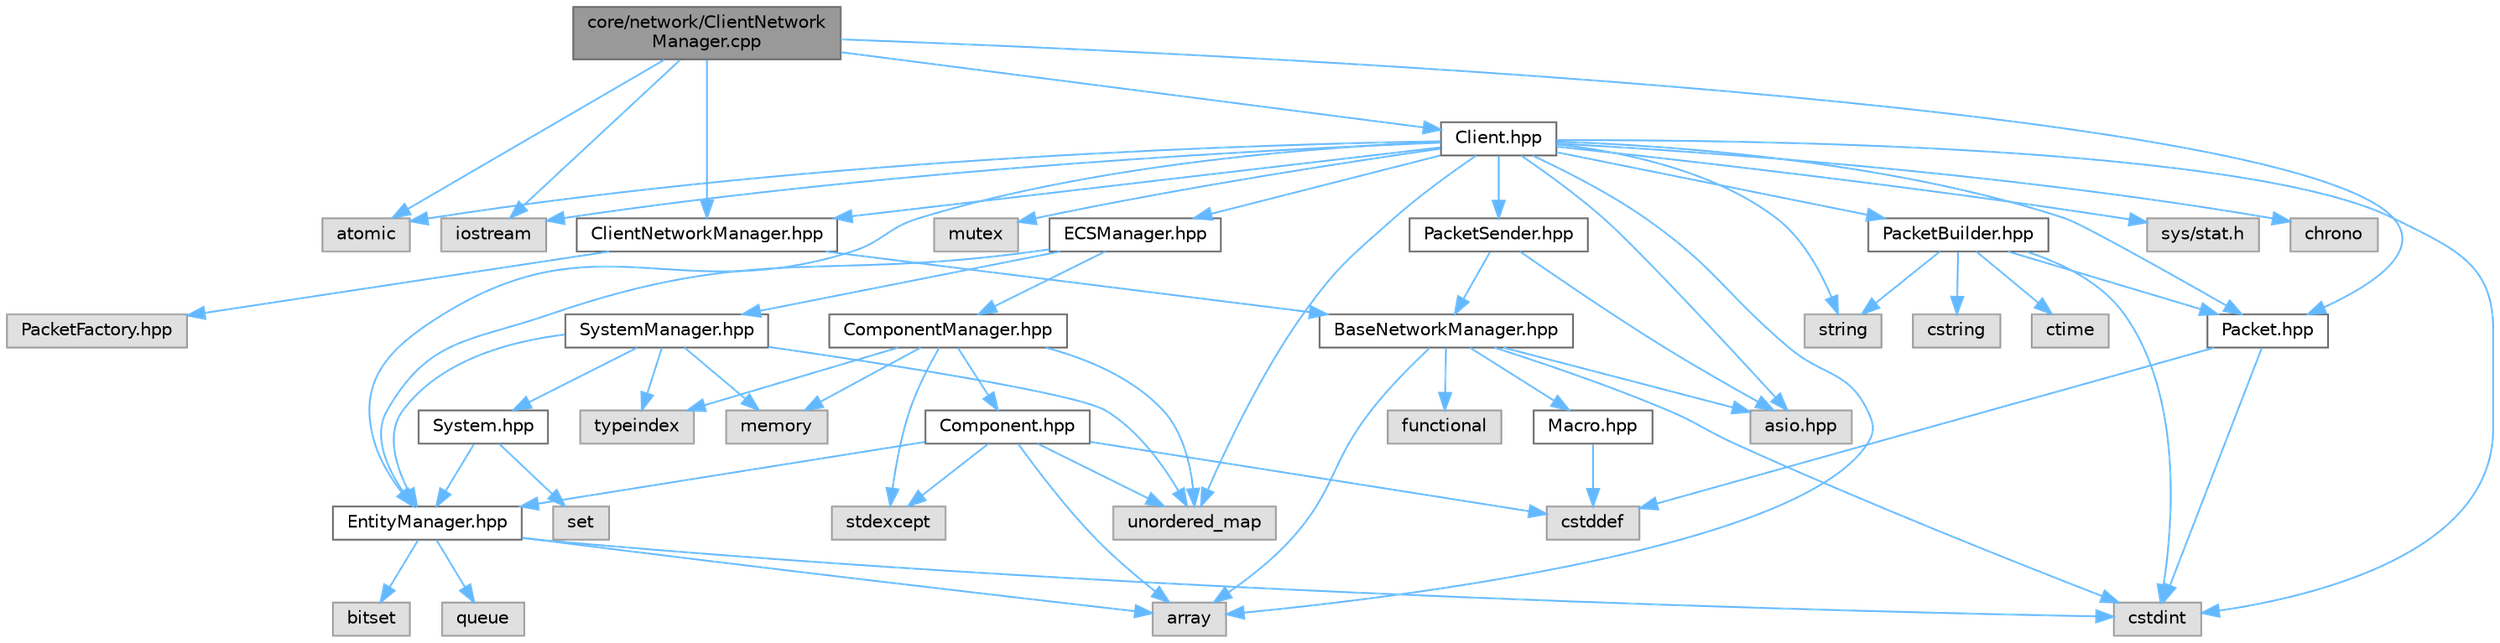 digraph "core/network/ClientNetworkManager.cpp"
{
 // LATEX_PDF_SIZE
  bgcolor="transparent";
  edge [fontname=Helvetica,fontsize=10,labelfontname=Helvetica,labelfontsize=10];
  node [fontname=Helvetica,fontsize=10,shape=box,height=0.2,width=0.4];
  Node1 [id="Node000001",label="core/network/ClientNetwork\lManager.cpp",height=0.2,width=0.4,color="gray40", fillcolor="grey60", style="filled", fontcolor="black",tooltip=" "];
  Node1 -> Node2 [id="edge1_Node000001_Node000002",color="steelblue1",style="solid",tooltip=" "];
  Node2 [id="Node000002",label="ClientNetworkManager.hpp",height=0.2,width=0.4,color="grey40", fillcolor="white", style="filled",URL="$_client_network_manager_8hpp.html",tooltip=" "];
  Node2 -> Node3 [id="edge2_Node000002_Node000003",color="steelblue1",style="solid",tooltip=" "];
  Node3 [id="Node000003",label="BaseNetworkManager.hpp",height=0.2,width=0.4,color="grey40", fillcolor="white", style="filled",URL="$_base_network_manager_8hpp.html",tooltip=" "];
  Node3 -> Node4 [id="edge3_Node000003_Node000004",color="steelblue1",style="solid",tooltip=" "];
  Node4 [id="Node000004",label="asio.hpp",height=0.2,width=0.4,color="grey60", fillcolor="#E0E0E0", style="filled",tooltip=" "];
  Node3 -> Node5 [id="edge4_Node000003_Node000005",color="steelblue1",style="solid",tooltip=" "];
  Node5 [id="Node000005",label="array",height=0.2,width=0.4,color="grey60", fillcolor="#E0E0E0", style="filled",tooltip=" "];
  Node3 -> Node6 [id="edge5_Node000003_Node000006",color="steelblue1",style="solid",tooltip=" "];
  Node6 [id="Node000006",label="functional",height=0.2,width=0.4,color="grey60", fillcolor="#E0E0E0", style="filled",tooltip=" "];
  Node3 -> Node7 [id="edge6_Node000003_Node000007",color="steelblue1",style="solid",tooltip=" "];
  Node7 [id="Node000007",label="cstdint",height=0.2,width=0.4,color="grey60", fillcolor="#E0E0E0", style="filled",tooltip=" "];
  Node3 -> Node8 [id="edge7_Node000003_Node000008",color="steelblue1",style="solid",tooltip=" "];
  Node8 [id="Node000008",label="Macro.hpp",height=0.2,width=0.4,color="grey40", fillcolor="white", style="filled",URL="$_macro_8hpp.html",tooltip=" "];
  Node8 -> Node9 [id="edge8_Node000008_Node000009",color="steelblue1",style="solid",tooltip=" "];
  Node9 [id="Node000009",label="cstddef",height=0.2,width=0.4,color="grey60", fillcolor="#E0E0E0", style="filled",tooltip=" "];
  Node2 -> Node10 [id="edge9_Node000002_Node000010",color="steelblue1",style="solid",tooltip=" "];
  Node10 [id="Node000010",label="PacketFactory.hpp",height=0.2,width=0.4,color="grey60", fillcolor="#E0E0E0", style="filled",tooltip=" "];
  Node1 -> Node11 [id="edge10_Node000001_Node000011",color="steelblue1",style="solid",tooltip=" "];
  Node11 [id="Node000011",label="atomic",height=0.2,width=0.4,color="grey60", fillcolor="#E0E0E0", style="filled",tooltip=" "];
  Node1 -> Node12 [id="edge11_Node000001_Node000012",color="steelblue1",style="solid",tooltip=" "];
  Node12 [id="Node000012",label="iostream",height=0.2,width=0.4,color="grey60", fillcolor="#E0E0E0", style="filled",tooltip=" "];
  Node1 -> Node13 [id="edge12_Node000001_Node000013",color="steelblue1",style="solid",tooltip=" "];
  Node13 [id="Node000013",label="Client.hpp",height=0.2,width=0.4,color="grey40", fillcolor="white", style="filled",URL="$_client_8hpp.html",tooltip=" "];
  Node13 -> Node14 [id="edge13_Node000013_Node000014",color="steelblue1",style="solid",tooltip=" "];
  Node14 [id="Node000014",label="EntityManager.hpp",height=0.2,width=0.4,color="grey40", fillcolor="white", style="filled",URL="$_entity_manager_8hpp.html",tooltip=" "];
  Node14 -> Node7 [id="edge14_Node000014_Node000007",color="steelblue1",style="solid",tooltip=" "];
  Node14 -> Node15 [id="edge15_Node000014_Node000015",color="steelblue1",style="solid",tooltip=" "];
  Node15 [id="Node000015",label="bitset",height=0.2,width=0.4,color="grey60", fillcolor="#E0E0E0", style="filled",tooltip=" "];
  Node14 -> Node16 [id="edge16_Node000014_Node000016",color="steelblue1",style="solid",tooltip=" "];
  Node16 [id="Node000016",label="queue",height=0.2,width=0.4,color="grey60", fillcolor="#E0E0E0", style="filled",tooltip=" "];
  Node14 -> Node5 [id="edge17_Node000014_Node000005",color="steelblue1",style="solid",tooltip=" "];
  Node13 -> Node17 [id="edge18_Node000013_Node000017",color="steelblue1",style="solid",tooltip=" "];
  Node17 [id="Node000017",label="Packet.hpp",height=0.2,width=0.4,color="grey40", fillcolor="white", style="filled",URL="$_packet_8hpp.html",tooltip=" "];
  Node17 -> Node9 [id="edge19_Node000017_Node000009",color="steelblue1",style="solid",tooltip=" "];
  Node17 -> Node7 [id="edge20_Node000017_Node000007",color="steelblue1",style="solid",tooltip=" "];
  Node13 -> Node7 [id="edge21_Node000013_Node000007",color="steelblue1",style="solid",tooltip=" "];
  Node13 -> Node18 [id="edge22_Node000013_Node000018",color="steelblue1",style="solid",tooltip=" "];
  Node18 [id="Node000018",label="sys/stat.h",height=0.2,width=0.4,color="grey60", fillcolor="#E0E0E0", style="filled",tooltip=" "];
  Node13 -> Node19 [id="edge23_Node000013_Node000019",color="steelblue1",style="solid",tooltip=" "];
  Node19 [id="Node000019",label="unordered_map",height=0.2,width=0.4,color="grey60", fillcolor="#E0E0E0", style="filled",tooltip=" "];
  Node13 -> Node5 [id="edge24_Node000013_Node000005",color="steelblue1",style="solid",tooltip=" "];
  Node13 -> Node4 [id="edge25_Node000013_Node000004",color="steelblue1",style="solid",tooltip=" "];
  Node13 -> Node11 [id="edge26_Node000013_Node000011",color="steelblue1",style="solid",tooltip=" "];
  Node13 -> Node20 [id="edge27_Node000013_Node000020",color="steelblue1",style="solid",tooltip=" "];
  Node20 [id="Node000020",label="chrono",height=0.2,width=0.4,color="grey60", fillcolor="#E0E0E0", style="filled",tooltip=" "];
  Node13 -> Node12 [id="edge28_Node000013_Node000012",color="steelblue1",style="solid",tooltip=" "];
  Node13 -> Node21 [id="edge29_Node000013_Node000021",color="steelblue1",style="solid",tooltip=" "];
  Node21 [id="Node000021",label="mutex",height=0.2,width=0.4,color="grey60", fillcolor="#E0E0E0", style="filled",tooltip=" "];
  Node13 -> Node22 [id="edge30_Node000013_Node000022",color="steelblue1",style="solid",tooltip=" "];
  Node22 [id="Node000022",label="string",height=0.2,width=0.4,color="grey60", fillcolor="#E0E0E0", style="filled",tooltip=" "];
  Node13 -> Node2 [id="edge31_Node000013_Node000002",color="steelblue1",style="solid",tooltip=" "];
  Node13 -> Node23 [id="edge32_Node000013_Node000023",color="steelblue1",style="solid",tooltip=" "];
  Node23 [id="Node000023",label="ECSManager.hpp",height=0.2,width=0.4,color="grey40", fillcolor="white", style="filled",URL="$_e_c_s_manager_8hpp.html",tooltip=" "];
  Node23 -> Node14 [id="edge33_Node000023_Node000014",color="steelblue1",style="solid",tooltip=" "];
  Node23 -> Node24 [id="edge34_Node000023_Node000024",color="steelblue1",style="solid",tooltip=" "];
  Node24 [id="Node000024",label="ComponentManager.hpp",height=0.2,width=0.4,color="grey40", fillcolor="white", style="filled",URL="$_component_manager_8hpp.html",tooltip=" "];
  Node24 -> Node25 [id="edge35_Node000024_Node000025",color="steelblue1",style="solid",tooltip=" "];
  Node25 [id="Node000025",label="memory",height=0.2,width=0.4,color="grey60", fillcolor="#E0E0E0", style="filled",tooltip=" "];
  Node24 -> Node26 [id="edge36_Node000024_Node000026",color="steelblue1",style="solid",tooltip=" "];
  Node26 [id="Node000026",label="stdexcept",height=0.2,width=0.4,color="grey60", fillcolor="#E0E0E0", style="filled",tooltip=" "];
  Node24 -> Node27 [id="edge37_Node000024_Node000027",color="steelblue1",style="solid",tooltip=" "];
  Node27 [id="Node000027",label="typeindex",height=0.2,width=0.4,color="grey60", fillcolor="#E0E0E0", style="filled",tooltip=" "];
  Node24 -> Node19 [id="edge38_Node000024_Node000019",color="steelblue1",style="solid",tooltip=" "];
  Node24 -> Node28 [id="edge39_Node000024_Node000028",color="steelblue1",style="solid",tooltip=" "];
  Node28 [id="Node000028",label="Component.hpp",height=0.2,width=0.4,color="grey40", fillcolor="white", style="filled",URL="$_component_8hpp.html",tooltip=" "];
  Node28 -> Node5 [id="edge40_Node000028_Node000005",color="steelblue1",style="solid",tooltip=" "];
  Node28 -> Node9 [id="edge41_Node000028_Node000009",color="steelblue1",style="solid",tooltip=" "];
  Node28 -> Node19 [id="edge42_Node000028_Node000019",color="steelblue1",style="solid",tooltip=" "];
  Node28 -> Node14 [id="edge43_Node000028_Node000014",color="steelblue1",style="solid",tooltip=" "];
  Node28 -> Node26 [id="edge44_Node000028_Node000026",color="steelblue1",style="solid",tooltip=" "];
  Node23 -> Node29 [id="edge45_Node000023_Node000029",color="steelblue1",style="solid",tooltip=" "];
  Node29 [id="Node000029",label="SystemManager.hpp",height=0.2,width=0.4,color="grey40", fillcolor="white", style="filled",URL="$_system_manager_8hpp.html",tooltip=" "];
  Node29 -> Node14 [id="edge46_Node000029_Node000014",color="steelblue1",style="solid",tooltip=" "];
  Node29 -> Node30 [id="edge47_Node000029_Node000030",color="steelblue1",style="solid",tooltip=" "];
  Node30 [id="Node000030",label="System.hpp",height=0.2,width=0.4,color="grey40", fillcolor="white", style="filled",URL="$_system_8hpp.html",tooltip=" "];
  Node30 -> Node31 [id="edge48_Node000030_Node000031",color="steelblue1",style="solid",tooltip=" "];
  Node31 [id="Node000031",label="set",height=0.2,width=0.4,color="grey60", fillcolor="#E0E0E0", style="filled",tooltip=" "];
  Node30 -> Node14 [id="edge49_Node000030_Node000014",color="steelblue1",style="solid",tooltip=" "];
  Node29 -> Node27 [id="edge50_Node000029_Node000027",color="steelblue1",style="solid",tooltip=" "];
  Node29 -> Node19 [id="edge51_Node000029_Node000019",color="steelblue1",style="solid",tooltip=" "];
  Node29 -> Node25 [id="edge52_Node000029_Node000025",color="steelblue1",style="solid",tooltip=" "];
  Node13 -> Node32 [id="edge53_Node000013_Node000032",color="steelblue1",style="solid",tooltip=" "];
  Node32 [id="Node000032",label="PacketSender.hpp",height=0.2,width=0.4,color="grey40", fillcolor="white", style="filled",URL="$_packet_sender_8hpp.html",tooltip=" "];
  Node32 -> Node4 [id="edge54_Node000032_Node000004",color="steelblue1",style="solid",tooltip=" "];
  Node32 -> Node3 [id="edge55_Node000032_Node000003",color="steelblue1",style="solid",tooltip=" "];
  Node13 -> Node33 [id="edge56_Node000013_Node000033",color="steelblue1",style="solid",tooltip=" "];
  Node33 [id="Node000033",label="PacketBuilder.hpp",height=0.2,width=0.4,color="grey40", fillcolor="white", style="filled",URL="$_packet_builder_8hpp.html",tooltip=" "];
  Node33 -> Node7 [id="edge57_Node000033_Node000007",color="steelblue1",style="solid",tooltip=" "];
  Node33 -> Node34 [id="edge58_Node000033_Node000034",color="steelblue1",style="solid",tooltip=" "];
  Node34 [id="Node000034",label="cstring",height=0.2,width=0.4,color="grey60", fillcolor="#E0E0E0", style="filled",tooltip=" "];
  Node33 -> Node35 [id="edge59_Node000033_Node000035",color="steelblue1",style="solid",tooltip=" "];
  Node35 [id="Node000035",label="ctime",height=0.2,width=0.4,color="grey60", fillcolor="#E0E0E0", style="filled",tooltip=" "];
  Node33 -> Node22 [id="edge60_Node000033_Node000022",color="steelblue1",style="solid",tooltip=" "];
  Node33 -> Node17 [id="edge61_Node000033_Node000017",color="steelblue1",style="solid",tooltip=" "];
  Node1 -> Node17 [id="edge62_Node000001_Node000017",color="steelblue1",style="solid",tooltip=" "];
}
